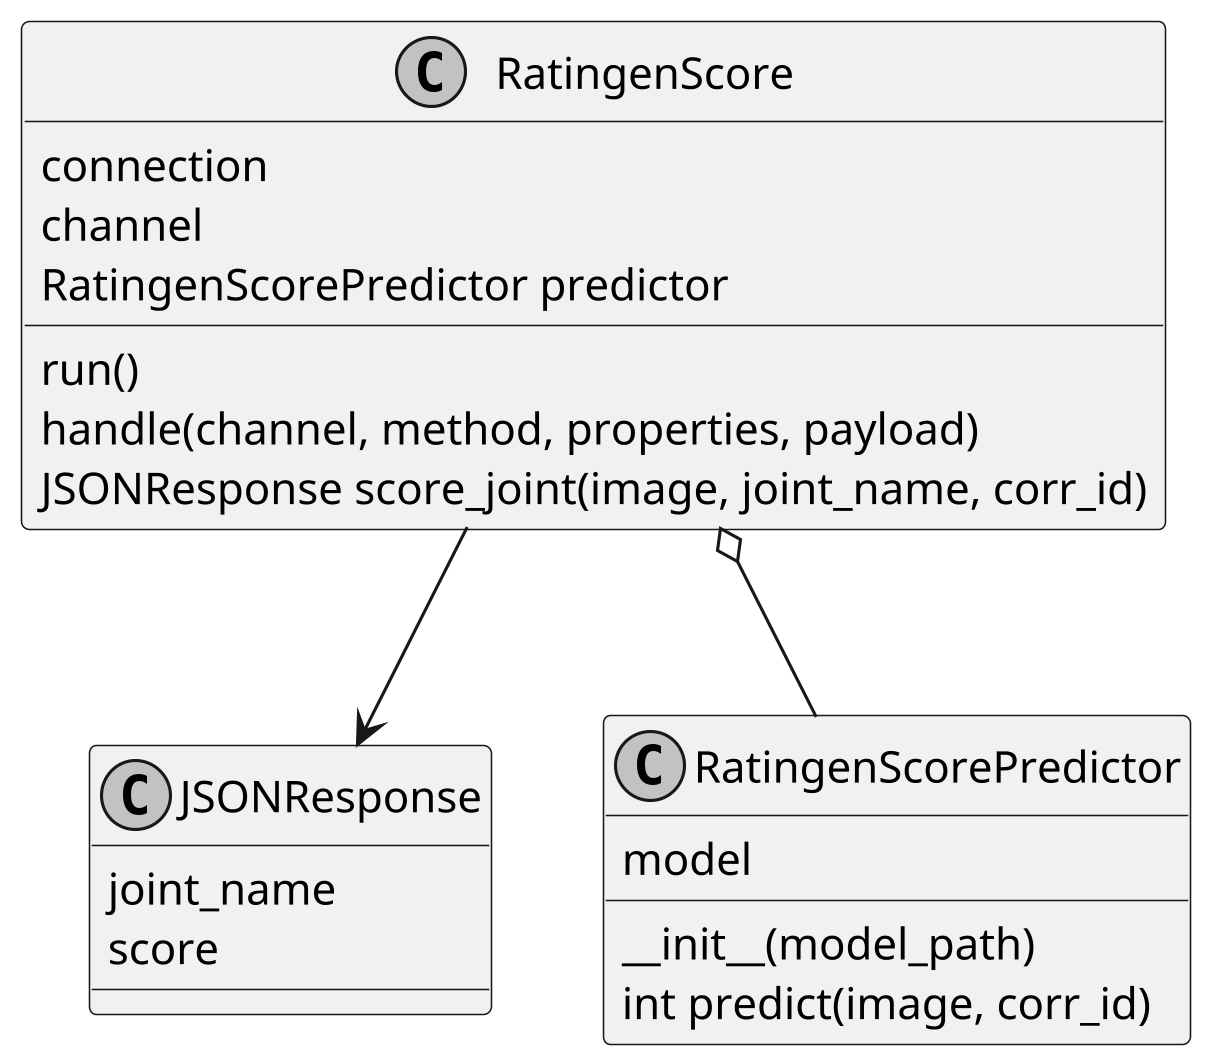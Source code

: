 @startuml

skinparam monochrome true
skinparam defaultFontName Inconsolata
skinparam dpi 300

class JSONResponse {
    {field} joint_name
    {field} score
}

class RatingenScore {
    {field} connection
    {field} channel
    {field} RatingenScorePredictor predictor
    {method} run()
    {method} handle(channel, method, properties, payload)
    {method} JSONResponse score_joint(image, joint_name, corr_id)
}

class RatingenScorePredictor {
    {field} model
    {method} __init__(model_path)
    {method} int predict(image, corr_id)
}

RatingenScore --> JSONResponse
RatingenScore o-- RatingenScorePredictor

@enduml
